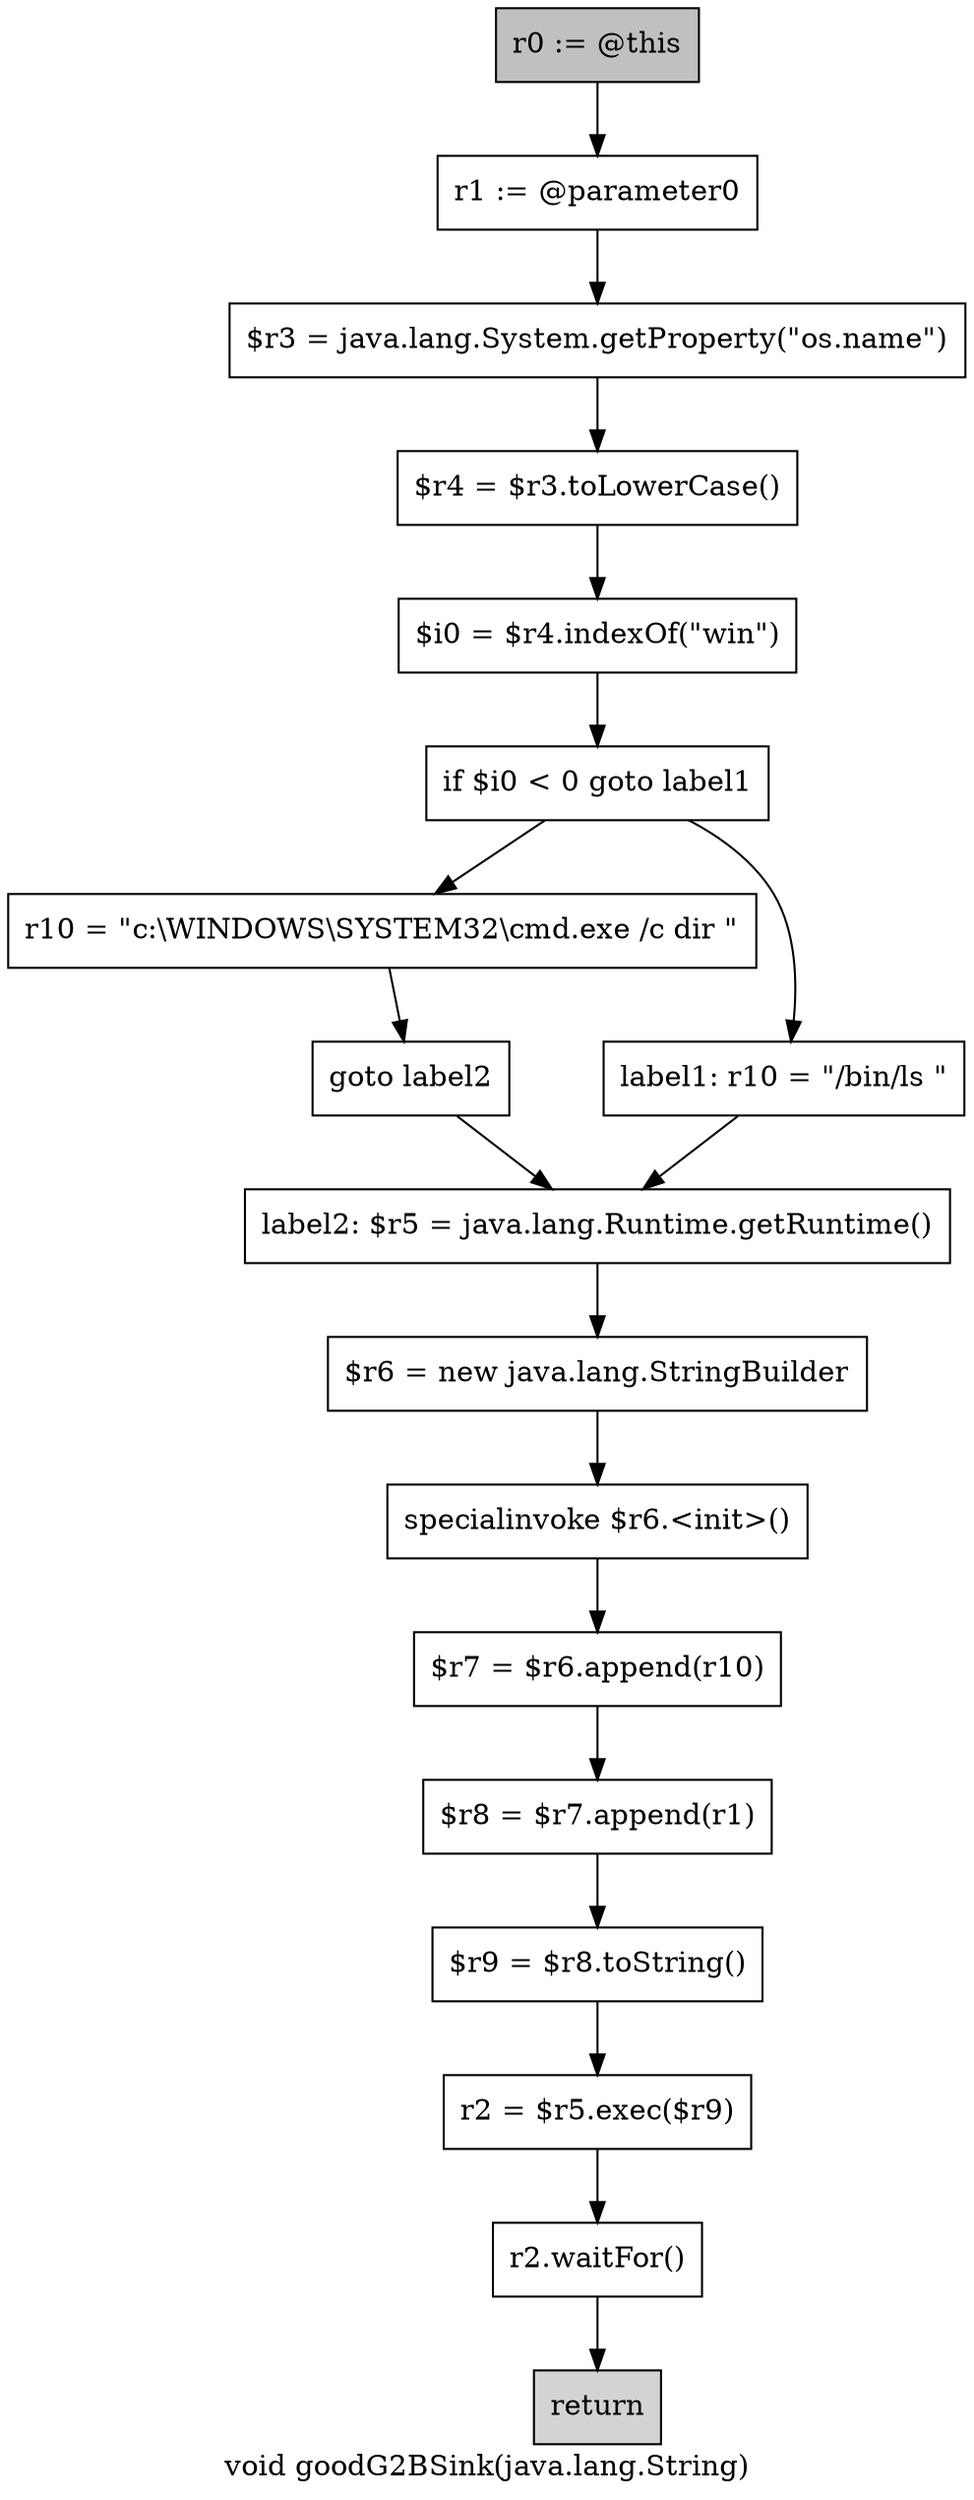 digraph "void goodG2BSink(java.lang.String)" {
    label="void goodG2BSink(java.lang.String)";
    node [shape=box];
    "0" [style=filled,fillcolor=gray,label="r0 := @this",];
    "1" [label="r1 := @parameter0",];
    "0"->"1";
    "2" [label="$r3 = java.lang.System.getProperty(\"os.name\")",];
    "1"->"2";
    "3" [label="$r4 = $r3.toLowerCase()",];
    "2"->"3";
    "4" [label="$i0 = $r4.indexOf(\"win\")",];
    "3"->"4";
    "5" [label="if $i0 < 0 goto label1",];
    "4"->"5";
    "6" [label="r10 = \"c:\\WINDOWS\\SYSTEM32\\cmd.exe /c dir \"",];
    "5"->"6";
    "8" [label="label1: r10 = \"/bin/ls \"",];
    "5"->"8";
    "7" [label="goto label2",];
    "6"->"7";
    "9" [label="label2: $r5 = java.lang.Runtime.getRuntime()",];
    "7"->"9";
    "8"->"9";
    "10" [label="$r6 = new java.lang.StringBuilder",];
    "9"->"10";
    "11" [label="specialinvoke $r6.<init>()",];
    "10"->"11";
    "12" [label="$r7 = $r6.append(r10)",];
    "11"->"12";
    "13" [label="$r8 = $r7.append(r1)",];
    "12"->"13";
    "14" [label="$r9 = $r8.toString()",];
    "13"->"14";
    "15" [label="r2 = $r5.exec($r9)",];
    "14"->"15";
    "16" [label="r2.waitFor()",];
    "15"->"16";
    "17" [style=filled,fillcolor=lightgray,label="return",];
    "16"->"17";
}
